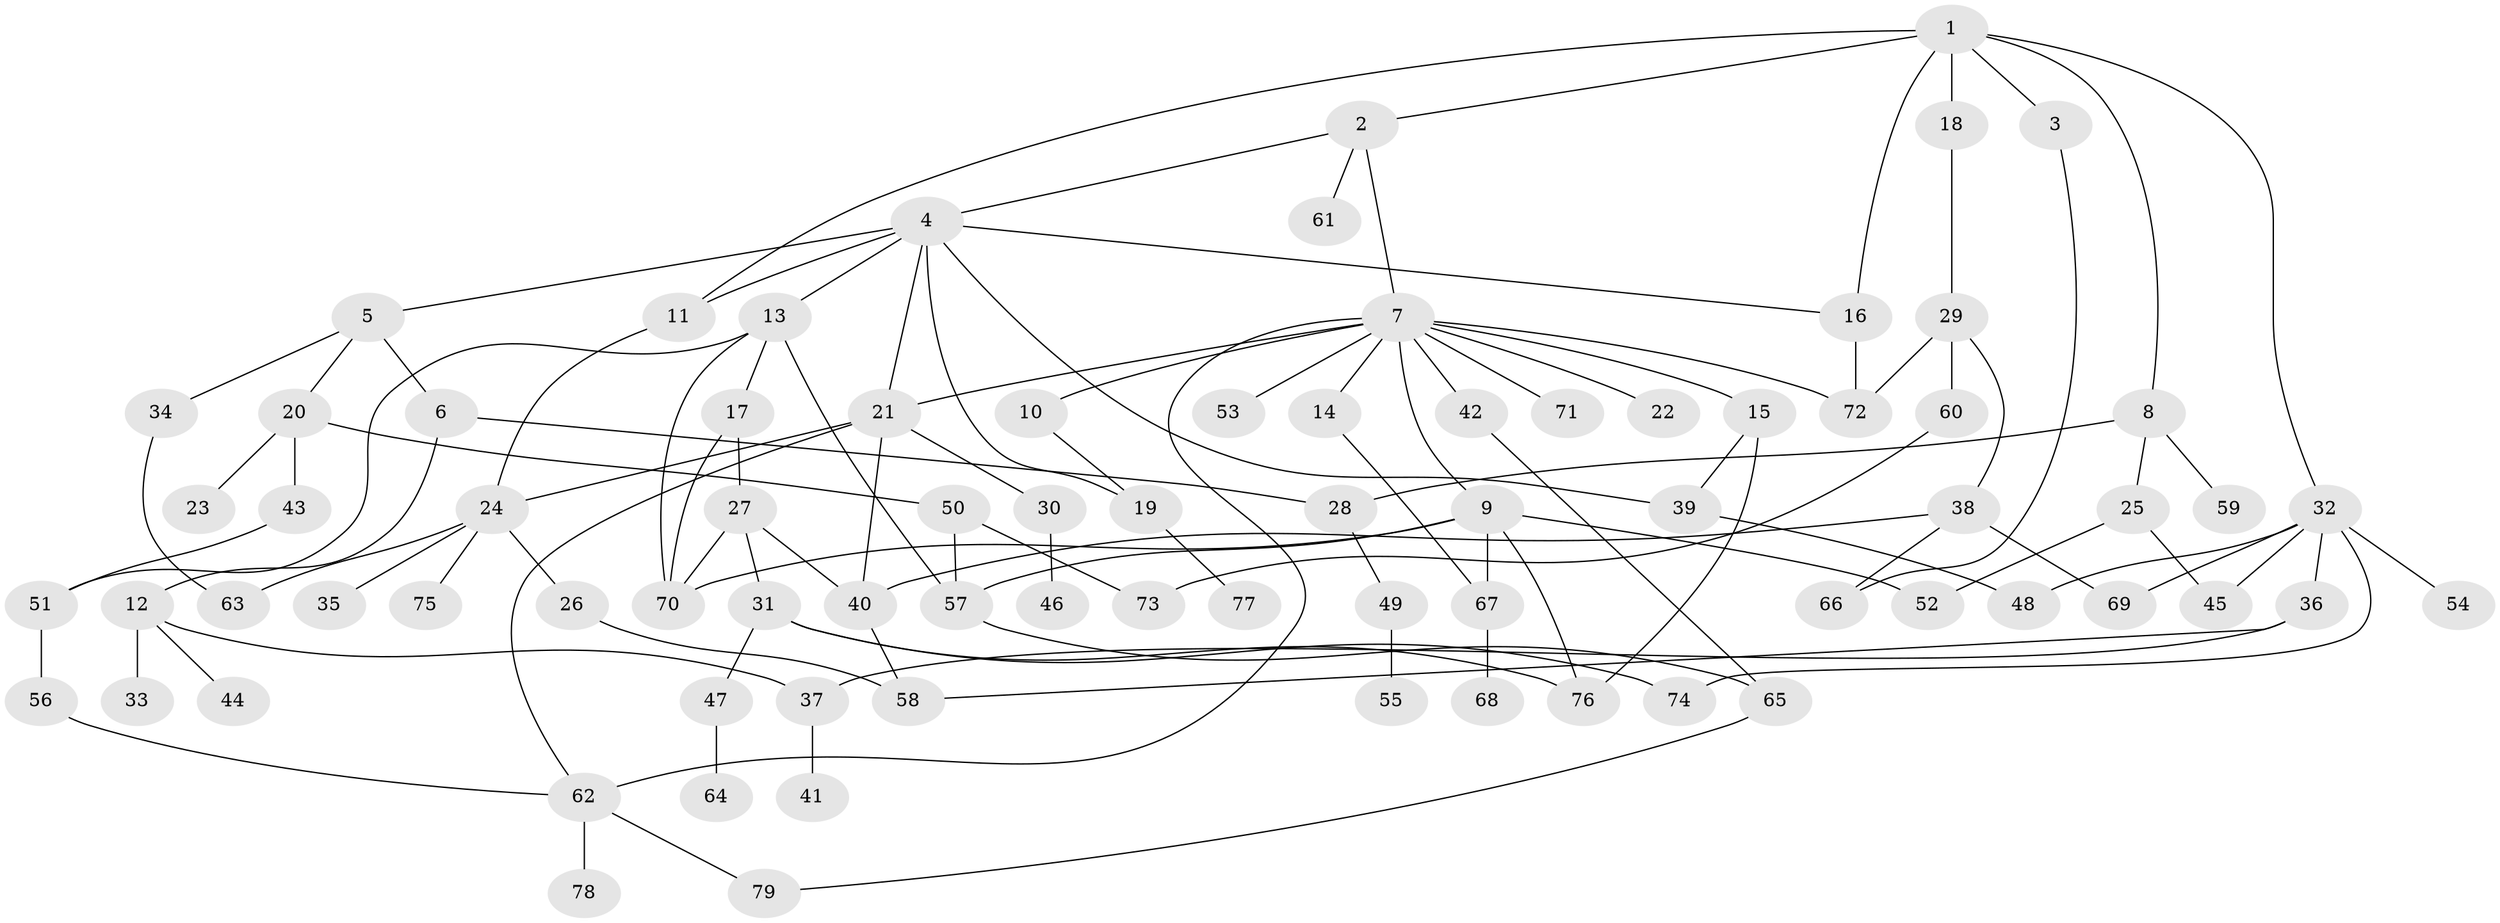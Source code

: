 // coarse degree distribution, {7: 0.057692307692307696, 3: 0.25, 9: 0.019230769230769232, 4: 0.09615384615384616, 15: 0.019230769230769232, 5: 0.057692307692307696, 2: 0.21153846153846154, 1: 0.25, 8: 0.019230769230769232, 6: 0.019230769230769232}
// Generated by graph-tools (version 1.1) at 2025/51/02/27/25 19:51:36]
// undirected, 79 vertices, 113 edges
graph export_dot {
graph [start="1"]
  node [color=gray90,style=filled];
  1;
  2;
  3;
  4;
  5;
  6;
  7;
  8;
  9;
  10;
  11;
  12;
  13;
  14;
  15;
  16;
  17;
  18;
  19;
  20;
  21;
  22;
  23;
  24;
  25;
  26;
  27;
  28;
  29;
  30;
  31;
  32;
  33;
  34;
  35;
  36;
  37;
  38;
  39;
  40;
  41;
  42;
  43;
  44;
  45;
  46;
  47;
  48;
  49;
  50;
  51;
  52;
  53;
  54;
  55;
  56;
  57;
  58;
  59;
  60;
  61;
  62;
  63;
  64;
  65;
  66;
  67;
  68;
  69;
  70;
  71;
  72;
  73;
  74;
  75;
  76;
  77;
  78;
  79;
  1 -- 2;
  1 -- 3;
  1 -- 8;
  1 -- 16;
  1 -- 18;
  1 -- 32;
  1 -- 11;
  2 -- 4;
  2 -- 7;
  2 -- 61;
  3 -- 66;
  4 -- 5;
  4 -- 11;
  4 -- 13;
  4 -- 21;
  4 -- 39;
  4 -- 16;
  4 -- 19;
  5 -- 6;
  5 -- 20;
  5 -- 34;
  6 -- 12;
  6 -- 28;
  7 -- 9;
  7 -- 10;
  7 -- 14;
  7 -- 15;
  7 -- 22;
  7 -- 42;
  7 -- 53;
  7 -- 71;
  7 -- 21;
  7 -- 62;
  7 -- 72;
  8 -- 25;
  8 -- 59;
  8 -- 28;
  9 -- 52;
  9 -- 57;
  9 -- 67;
  9 -- 70;
  9 -- 76;
  10 -- 19;
  11 -- 24;
  12 -- 33;
  12 -- 37;
  12 -- 44;
  13 -- 17;
  13 -- 51;
  13 -- 70;
  13 -- 57;
  14 -- 67;
  15 -- 76;
  15 -- 39;
  16 -- 72;
  17 -- 27;
  17 -- 70;
  18 -- 29;
  19 -- 77;
  20 -- 23;
  20 -- 43;
  20 -- 50;
  21 -- 24;
  21 -- 30;
  21 -- 40;
  21 -- 62;
  24 -- 26;
  24 -- 35;
  24 -- 63;
  24 -- 75;
  25 -- 45;
  25 -- 52;
  26 -- 58;
  27 -- 31;
  27 -- 40;
  27 -- 70;
  28 -- 49;
  29 -- 38;
  29 -- 60;
  29 -- 72;
  30 -- 46;
  31 -- 47;
  31 -- 74;
  31 -- 76;
  32 -- 36;
  32 -- 54;
  32 -- 74;
  32 -- 45;
  32 -- 69;
  32 -- 48;
  34 -- 63;
  36 -- 58;
  36 -- 37;
  37 -- 41;
  38 -- 66;
  38 -- 69;
  38 -- 40;
  39 -- 48;
  40 -- 58;
  42 -- 65;
  43 -- 51;
  47 -- 64;
  49 -- 55;
  50 -- 57;
  50 -- 73;
  51 -- 56;
  56 -- 62;
  57 -- 65;
  60 -- 73;
  62 -- 78;
  62 -- 79;
  65 -- 79;
  67 -- 68;
}
